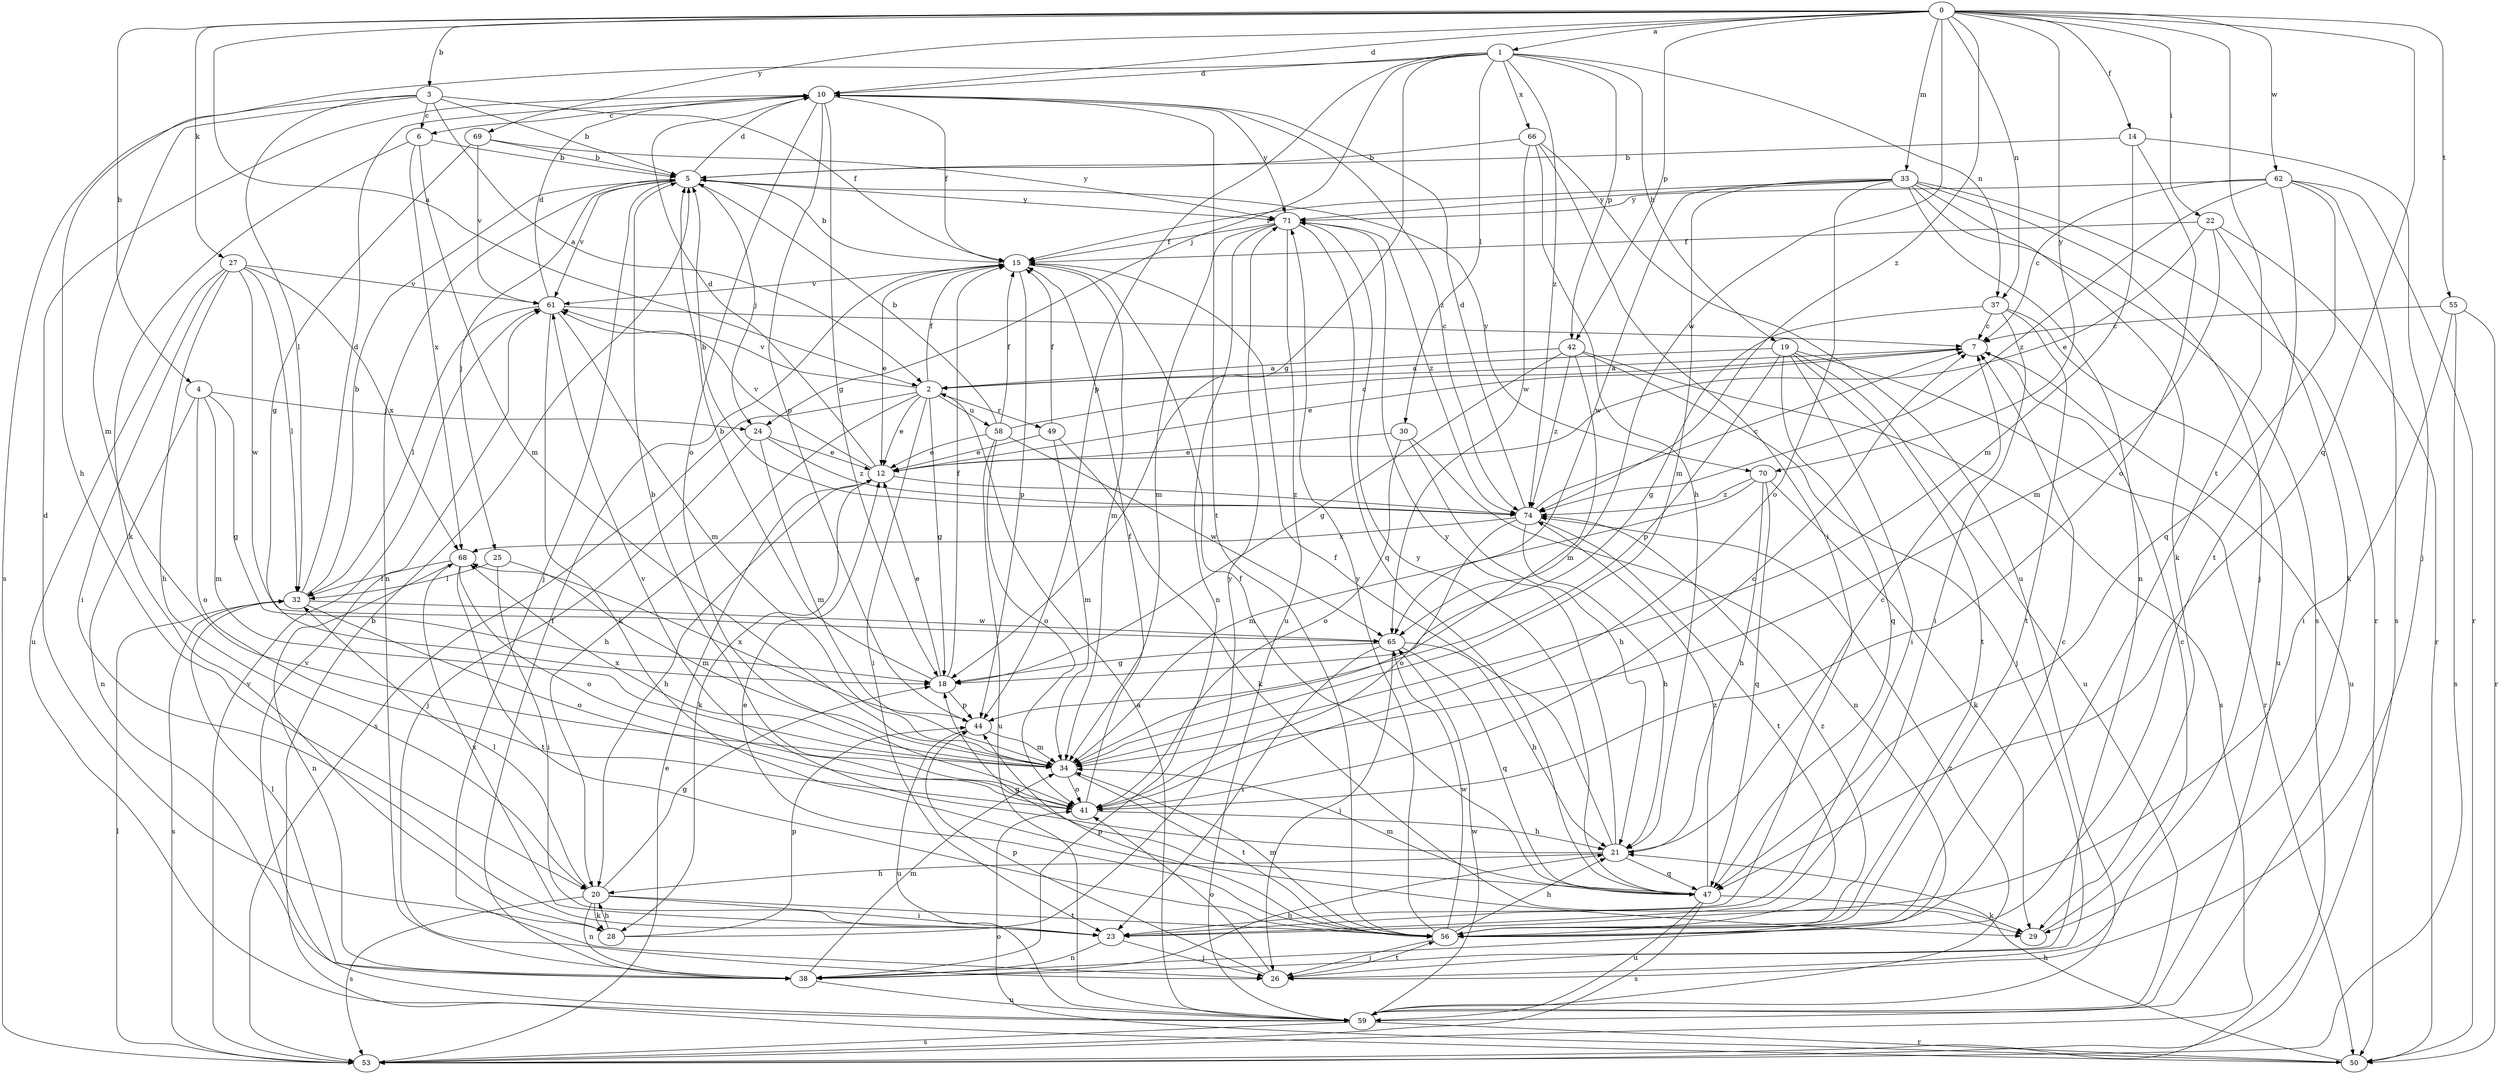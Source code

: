 strict digraph  {
0;
1;
2;
3;
4;
5;
6;
7;
10;
12;
14;
15;
18;
19;
20;
21;
22;
23;
24;
25;
26;
27;
28;
29;
30;
32;
33;
34;
37;
38;
41;
42;
44;
47;
49;
50;
53;
55;
56;
58;
59;
61;
62;
65;
66;
68;
69;
70;
71;
74;
0 -> 1  [label=a];
0 -> 2  [label=a];
0 -> 3  [label=b];
0 -> 4  [label=b];
0 -> 10  [label=d];
0 -> 14  [label=f];
0 -> 22  [label=i];
0 -> 27  [label=k];
0 -> 33  [label=m];
0 -> 37  [label=n];
0 -> 42  [label=p];
0 -> 47  [label=q];
0 -> 55  [label=t];
0 -> 56  [label=t];
0 -> 62  [label=w];
0 -> 65  [label=w];
0 -> 69  [label=y];
0 -> 70  [label=y];
0 -> 74  [label=z];
1 -> 10  [label=d];
1 -> 18  [label=g];
1 -> 19  [label=h];
1 -> 20  [label=h];
1 -> 24  [label=j];
1 -> 30  [label=l];
1 -> 37  [label=n];
1 -> 42  [label=p];
1 -> 44  [label=p];
1 -> 66  [label=x];
1 -> 74  [label=z];
2 -> 12  [label=e];
2 -> 15  [label=f];
2 -> 18  [label=g];
2 -> 20  [label=h];
2 -> 23  [label=i];
2 -> 49  [label=r];
2 -> 53  [label=s];
2 -> 58  [label=u];
2 -> 61  [label=v];
3 -> 2  [label=a];
3 -> 5  [label=b];
3 -> 6  [label=c];
3 -> 15  [label=f];
3 -> 32  [label=l];
3 -> 34  [label=m];
3 -> 53  [label=s];
4 -> 18  [label=g];
4 -> 24  [label=j];
4 -> 34  [label=m];
4 -> 38  [label=n];
4 -> 41  [label=o];
5 -> 10  [label=d];
5 -> 24  [label=j];
5 -> 25  [label=j];
5 -> 26  [label=j];
5 -> 38  [label=n];
5 -> 61  [label=v];
5 -> 70  [label=y];
5 -> 71  [label=y];
6 -> 5  [label=b];
6 -> 28  [label=k];
6 -> 34  [label=m];
6 -> 68  [label=x];
7 -> 2  [label=a];
7 -> 12  [label=e];
7 -> 59  [label=u];
10 -> 6  [label=c];
10 -> 15  [label=f];
10 -> 18  [label=g];
10 -> 41  [label=o];
10 -> 44  [label=p];
10 -> 56  [label=t];
10 -> 71  [label=y];
10 -> 74  [label=z];
12 -> 10  [label=d];
12 -> 20  [label=h];
12 -> 28  [label=k];
12 -> 61  [label=v];
12 -> 74  [label=z];
14 -> 5  [label=b];
14 -> 26  [label=j];
14 -> 34  [label=m];
14 -> 41  [label=o];
15 -> 5  [label=b];
15 -> 12  [label=e];
15 -> 34  [label=m];
15 -> 44  [label=p];
15 -> 61  [label=v];
18 -> 5  [label=b];
18 -> 12  [label=e];
18 -> 15  [label=f];
18 -> 44  [label=p];
19 -> 2  [label=a];
19 -> 23  [label=i];
19 -> 44  [label=p];
19 -> 47  [label=q];
19 -> 50  [label=r];
19 -> 56  [label=t];
19 -> 59  [label=u];
20 -> 18  [label=g];
20 -> 23  [label=i];
20 -> 28  [label=k];
20 -> 32  [label=l];
20 -> 38  [label=n];
20 -> 53  [label=s];
20 -> 56  [label=t];
21 -> 7  [label=c];
21 -> 15  [label=f];
21 -> 20  [label=h];
21 -> 47  [label=q];
21 -> 61  [label=v];
21 -> 71  [label=y];
22 -> 12  [label=e];
22 -> 15  [label=f];
22 -> 29  [label=k];
22 -> 34  [label=m];
22 -> 50  [label=r];
23 -> 26  [label=j];
23 -> 38  [label=n];
23 -> 68  [label=x];
24 -> 12  [label=e];
24 -> 26  [label=j];
24 -> 34  [label=m];
24 -> 74  [label=z];
25 -> 23  [label=i];
25 -> 32  [label=l];
25 -> 34  [label=m];
26 -> 41  [label=o];
26 -> 44  [label=p];
26 -> 56  [label=t];
27 -> 20  [label=h];
27 -> 23  [label=i];
27 -> 32  [label=l];
27 -> 59  [label=u];
27 -> 61  [label=v];
27 -> 65  [label=w];
27 -> 68  [label=x];
28 -> 10  [label=d];
28 -> 20  [label=h];
28 -> 44  [label=p];
28 -> 71  [label=y];
29 -> 7  [label=c];
30 -> 12  [label=e];
30 -> 21  [label=h];
30 -> 38  [label=n];
30 -> 41  [label=o];
32 -> 5  [label=b];
32 -> 10  [label=d];
32 -> 41  [label=o];
32 -> 53  [label=s];
32 -> 65  [label=w];
33 -> 15  [label=f];
33 -> 26  [label=j];
33 -> 29  [label=k];
33 -> 34  [label=m];
33 -> 38  [label=n];
33 -> 41  [label=o];
33 -> 50  [label=r];
33 -> 53  [label=s];
33 -> 65  [label=w];
33 -> 71  [label=y];
34 -> 41  [label=o];
34 -> 56  [label=t];
34 -> 68  [label=x];
37 -> 7  [label=c];
37 -> 18  [label=g];
37 -> 23  [label=i];
37 -> 56  [label=t];
37 -> 59  [label=u];
38 -> 15  [label=f];
38 -> 21  [label=h];
38 -> 32  [label=l];
38 -> 34  [label=m];
38 -> 59  [label=u];
41 -> 5  [label=b];
41 -> 7  [label=c];
41 -> 15  [label=f];
41 -> 21  [label=h];
42 -> 2  [label=a];
42 -> 18  [label=g];
42 -> 26  [label=j];
42 -> 34  [label=m];
42 -> 53  [label=s];
42 -> 74  [label=z];
44 -> 34  [label=m];
44 -> 59  [label=u];
44 -> 68  [label=x];
47 -> 15  [label=f];
47 -> 18  [label=g];
47 -> 29  [label=k];
47 -> 34  [label=m];
47 -> 53  [label=s];
47 -> 59  [label=u];
47 -> 71  [label=y];
47 -> 74  [label=z];
49 -> 12  [label=e];
49 -> 15  [label=f];
49 -> 29  [label=k];
49 -> 34  [label=m];
50 -> 5  [label=b];
50 -> 21  [label=h];
50 -> 41  [label=o];
53 -> 12  [label=e];
53 -> 32  [label=l];
53 -> 61  [label=v];
55 -> 7  [label=c];
55 -> 23  [label=i];
55 -> 50  [label=r];
55 -> 53  [label=s];
56 -> 7  [label=c];
56 -> 12  [label=e];
56 -> 21  [label=h];
56 -> 26  [label=j];
56 -> 34  [label=m];
56 -> 44  [label=p];
56 -> 65  [label=w];
56 -> 71  [label=y];
56 -> 74  [label=z];
58 -> 5  [label=b];
58 -> 7  [label=c];
58 -> 12  [label=e];
58 -> 15  [label=f];
58 -> 41  [label=o];
58 -> 59  [label=u];
58 -> 65  [label=w];
59 -> 2  [label=a];
59 -> 50  [label=r];
59 -> 53  [label=s];
59 -> 61  [label=v];
59 -> 65  [label=w];
59 -> 74  [label=z];
61 -> 7  [label=c];
61 -> 10  [label=d];
61 -> 29  [label=k];
61 -> 32  [label=l];
61 -> 34  [label=m];
62 -> 7  [label=c];
62 -> 47  [label=q];
62 -> 50  [label=r];
62 -> 53  [label=s];
62 -> 56  [label=t];
62 -> 71  [label=y];
62 -> 74  [label=z];
65 -> 18  [label=g];
65 -> 21  [label=h];
65 -> 23  [label=i];
65 -> 26  [label=j];
65 -> 47  [label=q];
66 -> 5  [label=b];
66 -> 21  [label=h];
66 -> 23  [label=i];
66 -> 59  [label=u];
66 -> 65  [label=w];
68 -> 32  [label=l];
68 -> 38  [label=n];
68 -> 41  [label=o];
68 -> 56  [label=t];
69 -> 5  [label=b];
69 -> 18  [label=g];
69 -> 61  [label=v];
69 -> 71  [label=y];
70 -> 21  [label=h];
70 -> 29  [label=k];
70 -> 34  [label=m];
70 -> 47  [label=q];
70 -> 74  [label=z];
71 -> 15  [label=f];
71 -> 34  [label=m];
71 -> 38  [label=n];
71 -> 47  [label=q];
71 -> 59  [label=u];
71 -> 74  [label=z];
74 -> 5  [label=b];
74 -> 7  [label=c];
74 -> 10  [label=d];
74 -> 21  [label=h];
74 -> 41  [label=o];
74 -> 56  [label=t];
74 -> 68  [label=x];
}
